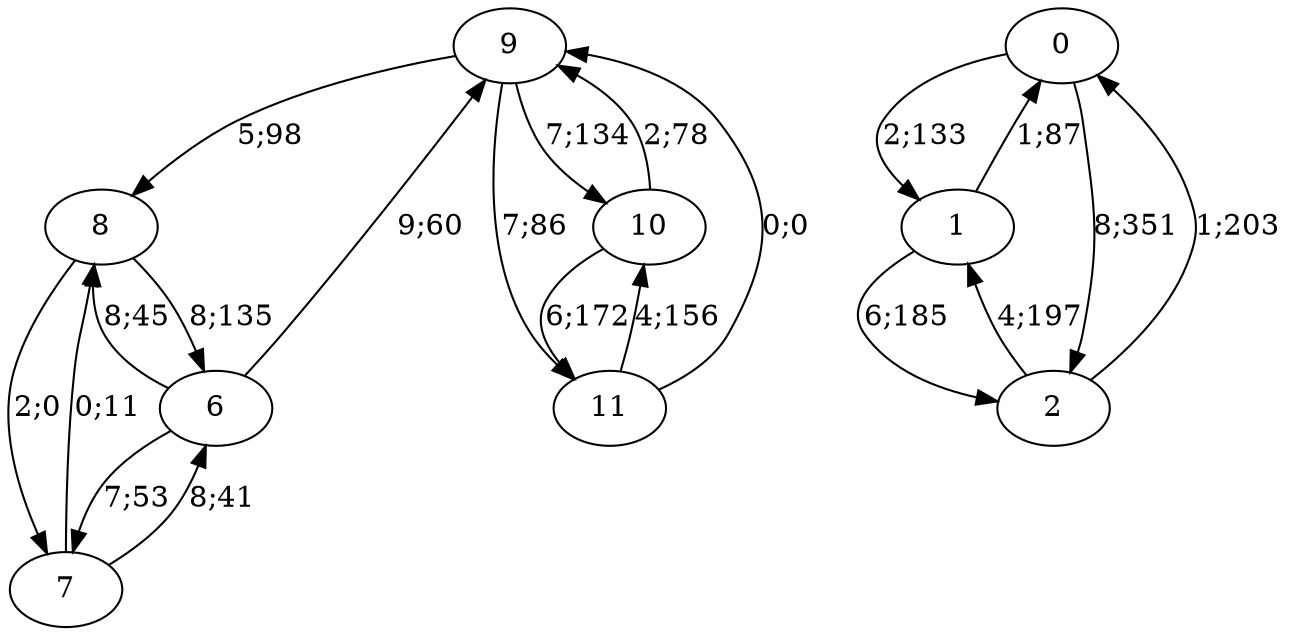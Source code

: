 digraph graph3101 {




















9 -> 8 [color=black,label="5;98"]
9 -> 10 [color=black,label="7;134"]
9 -> 11 [color=black,label="7;86"]


10 -> 9 [color=black,label="2;78"]
10 -> 11 [color=black,label="6;172"]


11 -> 9 [color=black,label="0;0"]
11 -> 10 [color=black,label="4;156"]














6 -> 9 [color=black,label="9;60"]
6 -> 7 [color=black,label="7;53"]
6 -> 8 [color=black,label="8;45"]


7 -> 6 [color=black,label="8;41"]
7 -> 8 [color=black,label="0;11"]


8 -> 6 [color=black,label="8;135"]
8 -> 7 [color=black,label="2;0"]








0 -> 1 [color=black,label="2;133"]
0 -> 2 [color=black,label="8;351"]


1 -> 0 [color=black,label="1;87"]
1 -> 2 [color=black,label="6;185"]


2 -> 0 [color=black,label="1;203"]
2 -> 1 [color=black,label="4;197"]



















}